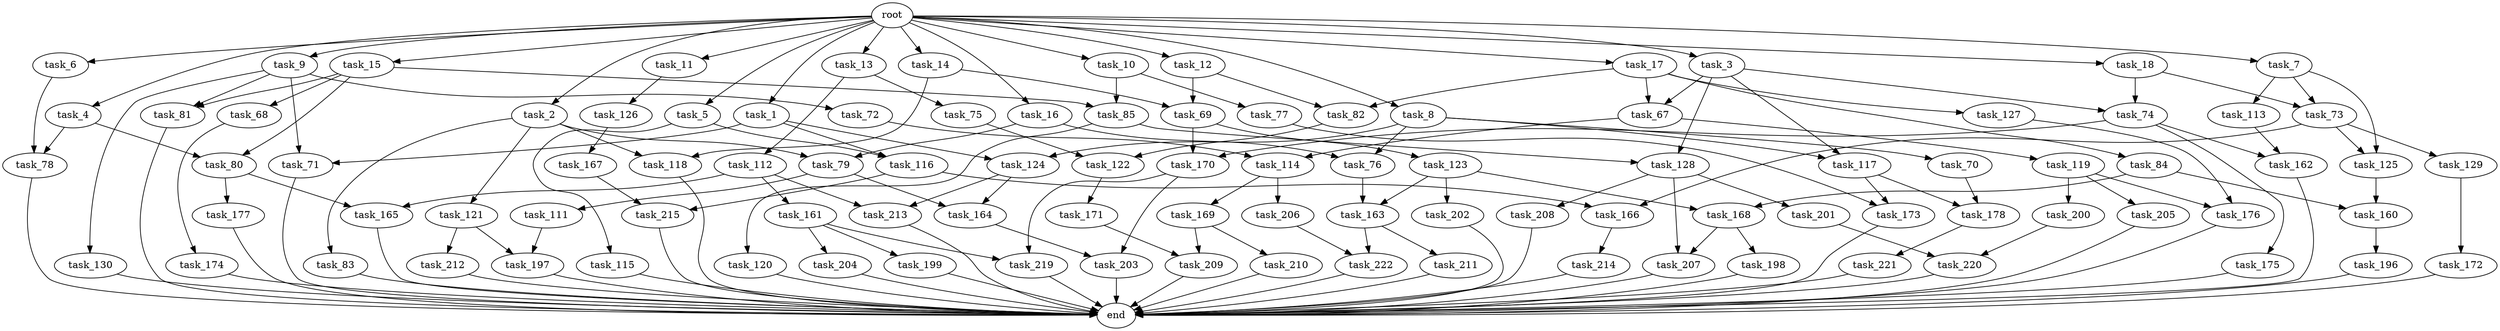 digraph G {
  root [size="0.000000"];
  task_1 [size="2.048000"];
  task_2 [size="2.048000"];
  task_3 [size="2.048000"];
  task_4 [size="2.048000"];
  task_5 [size="2.048000"];
  task_6 [size="2.048000"];
  task_7 [size="2.048000"];
  task_8 [size="2.048000"];
  task_9 [size="2.048000"];
  task_10 [size="2.048000"];
  task_11 [size="2.048000"];
  task_12 [size="2.048000"];
  task_13 [size="2.048000"];
  task_14 [size="2.048000"];
  task_15 [size="2.048000"];
  task_16 [size="2.048000"];
  task_17 [size="2.048000"];
  task_18 [size="2.048000"];
  task_67 [size="2233382993.920000"];
  task_68 [size="1391569403.904000"];
  task_69 [size="2491081031.680000"];
  task_70 [size="154618822.656000"];
  task_71 [size="1786706395.136000"];
  task_72 [size="68719476.736000"];
  task_73 [size="893353197.568000"];
  task_74 [size="2010044694.528000"];
  task_75 [size="1717986918.400000"];
  task_76 [size="584115552.256000"];
  task_77 [size="1717986918.400000"];
  task_78 [size="893353197.568000"];
  task_79 [size="584115552.256000"];
  task_80 [size="2010044694.528000"];
  task_81 [size="1460288880.640000"];
  task_82 [size="2233382993.920000"];
  task_83 [size="154618822.656000"];
  task_84 [size="841813590.016000"];
  task_85 [size="3109556322.304000"];
  task_111 [size="1099511627.776000"];
  task_112 [size="1717986918.400000"];
  task_113 [size="274877906.944000"];
  task_114 [size="223338299.392000"];
  task_115 [size="274877906.944000"];
  task_116 [size="1992864825.344000"];
  task_117 [size="1546188226.560000"];
  task_118 [size="1254130450.432000"];
  task_119 [size="154618822.656000"];
  task_120 [size="618475290.624000"];
  task_121 [size="154618822.656000"];
  task_122 [size="1374389534.720000"];
  task_123 [size="1099511627.776000"];
  task_124 [size="1872605741.056000"];
  task_125 [size="429496729.600000"];
  task_126 [size="618475290.624000"];
  task_127 [size="841813590.016000"];
  task_128 [size="2010044694.528000"];
  task_129 [size="154618822.656000"];
  task_130 [size="68719476.736000"];
  task_160 [size="3109556322.304000"];
  task_161 [size="429496729.600000"];
  task_162 [size="687194767.360000"];
  task_163 [size="1666447310.848000"];
  task_164 [size="1168231104.512000"];
  task_165 [size="498216206.336000"];
  task_166 [size="1254130450.432000"];
  task_167 [size="1391569403.904000"];
  task_168 [size="1666447310.848000"];
  task_169 [size="1717986918.400000"];
  task_170 [size="1717986918.400000"];
  task_171 [size="68719476.736000"];
  task_172 [size="1717986918.400000"];
  task_173 [size="2491081031.680000"];
  task_174 [size="274877906.944000"];
  task_175 [size="618475290.624000"];
  task_176 [size="343597383.680000"];
  task_177 [size="68719476.736000"];
  task_178 [size="1254130450.432000"];
  task_196 [size="274877906.944000"];
  task_197 [size="1717986918.400000"];
  task_198 [size="429496729.600000"];
  task_199 [size="274877906.944000"];
  task_200 [size="68719476.736000"];
  task_201 [size="68719476.736000"];
  task_202 [size="274877906.944000"];
  task_203 [size="309237645.312000"];
  task_204 [size="274877906.944000"];
  task_205 [size="68719476.736000"];
  task_206 [size="1717986918.400000"];
  task_207 [size="498216206.336000"];
  task_208 [size="68719476.736000"];
  task_209 [size="1254130450.432000"];
  task_210 [size="1099511627.776000"];
  task_211 [size="429496729.600000"];
  task_212 [size="618475290.624000"];
  task_213 [size="498216206.336000"];
  task_214 [size="1717986918.400000"];
  task_215 [size="2199023255.552000"];
  task_219 [size="429496729.600000"];
  task_220 [size="1786706395.136000"];
  task_221 [size="1391569403.904000"];
  task_222 [size="1047972020.224000"];
  end [size="0.000000"];

  root -> task_1 [size="1.000000"];
  root -> task_2 [size="1.000000"];
  root -> task_3 [size="1.000000"];
  root -> task_4 [size="1.000000"];
  root -> task_5 [size="1.000000"];
  root -> task_6 [size="1.000000"];
  root -> task_7 [size="1.000000"];
  root -> task_8 [size="1.000000"];
  root -> task_9 [size="1.000000"];
  root -> task_10 [size="1.000000"];
  root -> task_11 [size="1.000000"];
  root -> task_12 [size="1.000000"];
  root -> task_13 [size="1.000000"];
  root -> task_14 [size="1.000000"];
  root -> task_15 [size="1.000000"];
  root -> task_16 [size="1.000000"];
  root -> task_17 [size="1.000000"];
  root -> task_18 [size="1.000000"];
  task_1 -> task_71 [size="838860800.000000"];
  task_1 -> task_116 [size="838860800.000000"];
  task_1 -> task_124 [size="838860800.000000"];
  task_2 -> task_79 [size="75497472.000000"];
  task_2 -> task_83 [size="75497472.000000"];
  task_2 -> task_118 [size="75497472.000000"];
  task_2 -> task_121 [size="75497472.000000"];
  task_3 -> task_67 [size="679477248.000000"];
  task_3 -> task_74 [size="679477248.000000"];
  task_3 -> task_117 [size="679477248.000000"];
  task_3 -> task_128 [size="679477248.000000"];
  task_4 -> task_78 [size="301989888.000000"];
  task_4 -> task_80 [size="301989888.000000"];
  task_5 -> task_115 [size="134217728.000000"];
  task_5 -> task_116 [size="134217728.000000"];
  task_6 -> task_78 [size="134217728.000000"];
  task_7 -> task_73 [size="134217728.000000"];
  task_7 -> task_113 [size="134217728.000000"];
  task_7 -> task_125 [size="134217728.000000"];
  task_8 -> task_70 [size="75497472.000000"];
  task_8 -> task_76 [size="75497472.000000"];
  task_8 -> task_117 [size="75497472.000000"];
  task_8 -> task_124 [size="75497472.000000"];
  task_9 -> task_71 [size="33554432.000000"];
  task_9 -> task_72 [size="33554432.000000"];
  task_9 -> task_81 [size="33554432.000000"];
  task_9 -> task_130 [size="33554432.000000"];
  task_10 -> task_77 [size="838860800.000000"];
  task_10 -> task_85 [size="838860800.000000"];
  task_11 -> task_126 [size="301989888.000000"];
  task_12 -> task_69 [size="679477248.000000"];
  task_12 -> task_82 [size="679477248.000000"];
  task_13 -> task_75 [size="838860800.000000"];
  task_13 -> task_112 [size="838860800.000000"];
  task_14 -> task_69 [size="536870912.000000"];
  task_14 -> task_118 [size="536870912.000000"];
  task_15 -> task_68 [size="679477248.000000"];
  task_15 -> task_80 [size="679477248.000000"];
  task_15 -> task_81 [size="679477248.000000"];
  task_15 -> task_85 [size="679477248.000000"];
  task_16 -> task_76 [size="209715200.000000"];
  task_16 -> task_79 [size="209715200.000000"];
  task_17 -> task_67 [size="411041792.000000"];
  task_17 -> task_82 [size="411041792.000000"];
  task_17 -> task_84 [size="411041792.000000"];
  task_17 -> task_127 [size="411041792.000000"];
  task_18 -> task_73 [size="301989888.000000"];
  task_18 -> task_74 [size="301989888.000000"];
  task_67 -> task_114 [size="75497472.000000"];
  task_67 -> task_119 [size="75497472.000000"];
  task_68 -> task_174 [size="134217728.000000"];
  task_69 -> task_123 [size="536870912.000000"];
  task_69 -> task_170 [size="536870912.000000"];
  task_70 -> task_178 [size="75497472.000000"];
  task_71 -> end [size="1.000000"];
  task_72 -> task_114 [size="33554432.000000"];
  task_73 -> task_125 [size="75497472.000000"];
  task_73 -> task_129 [size="75497472.000000"];
  task_73 -> task_166 [size="75497472.000000"];
  task_74 -> task_162 [size="301989888.000000"];
  task_74 -> task_170 [size="301989888.000000"];
  task_74 -> task_175 [size="301989888.000000"];
  task_75 -> task_122 [size="536870912.000000"];
  task_76 -> task_163 [size="679477248.000000"];
  task_77 -> task_173 [size="679477248.000000"];
  task_78 -> end [size="1.000000"];
  task_79 -> task_111 [size="536870912.000000"];
  task_79 -> task_164 [size="536870912.000000"];
  task_80 -> task_165 [size="33554432.000000"];
  task_80 -> task_177 [size="33554432.000000"];
  task_81 -> end [size="1.000000"];
  task_82 -> task_122 [size="134217728.000000"];
  task_83 -> end [size="1.000000"];
  task_84 -> task_160 [size="679477248.000000"];
  task_84 -> task_168 [size="679477248.000000"];
  task_85 -> task_120 [size="301989888.000000"];
  task_85 -> task_128 [size="301989888.000000"];
  task_111 -> task_197 [size="536870912.000000"];
  task_112 -> task_161 [size="209715200.000000"];
  task_112 -> task_165 [size="209715200.000000"];
  task_112 -> task_213 [size="209715200.000000"];
  task_113 -> task_162 [size="33554432.000000"];
  task_114 -> task_169 [size="838860800.000000"];
  task_114 -> task_206 [size="838860800.000000"];
  task_115 -> end [size="1.000000"];
  task_116 -> task_166 [size="536870912.000000"];
  task_116 -> task_215 [size="536870912.000000"];
  task_117 -> task_173 [size="536870912.000000"];
  task_117 -> task_178 [size="536870912.000000"];
  task_118 -> end [size="1.000000"];
  task_119 -> task_176 [size="33554432.000000"];
  task_119 -> task_200 [size="33554432.000000"];
  task_119 -> task_205 [size="33554432.000000"];
  task_120 -> end [size="1.000000"];
  task_121 -> task_197 [size="301989888.000000"];
  task_121 -> task_212 [size="301989888.000000"];
  task_122 -> task_171 [size="33554432.000000"];
  task_123 -> task_163 [size="134217728.000000"];
  task_123 -> task_168 [size="134217728.000000"];
  task_123 -> task_202 [size="134217728.000000"];
  task_124 -> task_164 [size="33554432.000000"];
  task_124 -> task_213 [size="33554432.000000"];
  task_125 -> task_160 [size="838860800.000000"];
  task_126 -> task_167 [size="679477248.000000"];
  task_127 -> task_176 [size="134217728.000000"];
  task_128 -> task_201 [size="33554432.000000"];
  task_128 -> task_207 [size="33554432.000000"];
  task_128 -> task_208 [size="33554432.000000"];
  task_129 -> task_172 [size="838860800.000000"];
  task_130 -> end [size="1.000000"];
  task_160 -> task_196 [size="134217728.000000"];
  task_161 -> task_199 [size="134217728.000000"];
  task_161 -> task_204 [size="134217728.000000"];
  task_161 -> task_219 [size="134217728.000000"];
  task_162 -> end [size="1.000000"];
  task_163 -> task_211 [size="209715200.000000"];
  task_163 -> task_222 [size="209715200.000000"];
  task_164 -> task_203 [size="75497472.000000"];
  task_165 -> end [size="1.000000"];
  task_166 -> task_214 [size="838860800.000000"];
  task_167 -> task_215 [size="536870912.000000"];
  task_168 -> task_198 [size="209715200.000000"];
  task_168 -> task_207 [size="209715200.000000"];
  task_169 -> task_209 [size="536870912.000000"];
  task_169 -> task_210 [size="536870912.000000"];
  task_170 -> task_203 [size="75497472.000000"];
  task_170 -> task_219 [size="75497472.000000"];
  task_171 -> task_209 [size="75497472.000000"];
  task_172 -> end [size="1.000000"];
  task_173 -> end [size="1.000000"];
  task_174 -> end [size="1.000000"];
  task_175 -> end [size="1.000000"];
  task_176 -> end [size="1.000000"];
  task_177 -> end [size="1.000000"];
  task_178 -> task_221 [size="679477248.000000"];
  task_196 -> end [size="1.000000"];
  task_197 -> end [size="1.000000"];
  task_198 -> end [size="1.000000"];
  task_199 -> end [size="1.000000"];
  task_200 -> task_220 [size="838860800.000000"];
  task_201 -> task_220 [size="33554432.000000"];
  task_202 -> end [size="1.000000"];
  task_203 -> end [size="1.000000"];
  task_204 -> end [size="1.000000"];
  task_205 -> end [size="1.000000"];
  task_206 -> task_222 [size="301989888.000000"];
  task_207 -> end [size="1.000000"];
  task_208 -> end [size="1.000000"];
  task_209 -> end [size="1.000000"];
  task_210 -> end [size="1.000000"];
  task_211 -> end [size="1.000000"];
  task_212 -> end [size="1.000000"];
  task_213 -> end [size="1.000000"];
  task_214 -> end [size="1.000000"];
  task_215 -> end [size="1.000000"];
  task_219 -> end [size="1.000000"];
  task_220 -> end [size="1.000000"];
  task_221 -> end [size="1.000000"];
  task_222 -> end [size="1.000000"];
}
